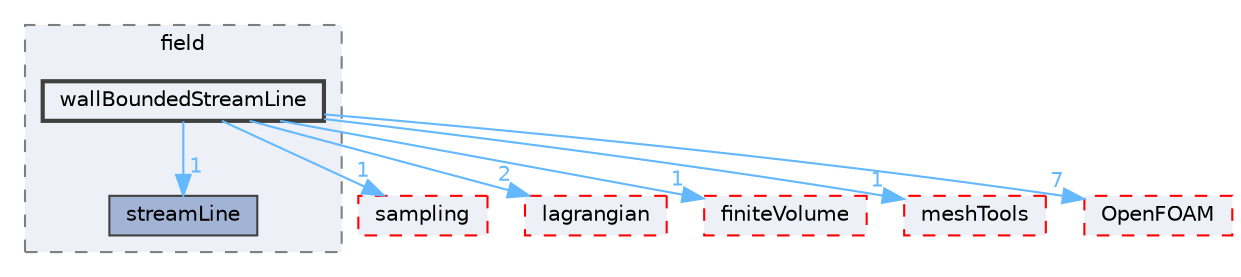digraph "src/functionObjects/field/wallBoundedStreamLine"
{
 // LATEX_PDF_SIZE
  bgcolor="transparent";
  edge [fontname=Helvetica,fontsize=10,labelfontname=Helvetica,labelfontsize=10];
  node [fontname=Helvetica,fontsize=10,shape=box,height=0.2,width=0.4];
  compound=true
  subgraph clusterdir_bae024cac12ddc6733a616261920a91f {
    graph [ bgcolor="#edf0f7", pencolor="grey50", label="field", fontname=Helvetica,fontsize=10 style="filled,dashed", URL="dir_bae024cac12ddc6733a616261920a91f.html",tooltip=""]
  dir_7a7427e94341fbb5dea10e0b42ad71e7 [label="streamLine", fillcolor="#a2b4d6", color="grey25", style="filled", URL="dir_7a7427e94341fbb5dea10e0b42ad71e7.html",tooltip=""];
  dir_fba51007e75dd0eadf40788315d736e6 [label="wallBoundedStreamLine", fillcolor="#edf0f7", color="grey25", style="filled,bold", URL="dir_fba51007e75dd0eadf40788315d736e6.html",tooltip=""];
  }
  dir_24a3817a3c61c11f04a0a72057522f4f [label="sampling", fillcolor="#edf0f7", color="red", style="filled,dashed", URL="dir_24a3817a3c61c11f04a0a72057522f4f.html",tooltip=""];
  dir_f8c25efc4b6f6a8502a42d5af7554d23 [label="lagrangian", fillcolor="#edf0f7", color="red", style="filled,dashed", URL="dir_f8c25efc4b6f6a8502a42d5af7554d23.html",tooltip=""];
  dir_9bd15774b555cf7259a6fa18f99fe99b [label="finiteVolume", fillcolor="#edf0f7", color="red", style="filled,dashed", URL="dir_9bd15774b555cf7259a6fa18f99fe99b.html",tooltip=""];
  dir_ae30ad0bef50cf391b24c614251bb9fd [label="meshTools", fillcolor="#edf0f7", color="red", style="filled,dashed", URL="dir_ae30ad0bef50cf391b24c614251bb9fd.html",tooltip=""];
  dir_c5473ff19b20e6ec4dfe5c310b3778a8 [label="OpenFOAM", fillcolor="#edf0f7", color="red", style="filled,dashed", URL="dir_c5473ff19b20e6ec4dfe5c310b3778a8.html",tooltip=""];
  dir_fba51007e75dd0eadf40788315d736e6->dir_24a3817a3c61c11f04a0a72057522f4f [headlabel="1", labeldistance=1.5 headhref="dir_004331_003409.html" href="dir_004331_003409.html" color="steelblue1" fontcolor="steelblue1"];
  dir_fba51007e75dd0eadf40788315d736e6->dir_7a7427e94341fbb5dea10e0b42ad71e7 [headlabel="1", labeldistance=1.5 headhref="dir_004331_003788.html" href="dir_004331_003788.html" color="steelblue1" fontcolor="steelblue1"];
  dir_fba51007e75dd0eadf40788315d736e6->dir_9bd15774b555cf7259a6fa18f99fe99b [headlabel="1", labeldistance=1.5 headhref="dir_004331_001387.html" href="dir_004331_001387.html" color="steelblue1" fontcolor="steelblue1"];
  dir_fba51007e75dd0eadf40788315d736e6->dir_ae30ad0bef50cf391b24c614251bb9fd [headlabel="1", labeldistance=1.5 headhref="dir_004331_002382.html" href="dir_004331_002382.html" color="steelblue1" fontcolor="steelblue1"];
  dir_fba51007e75dd0eadf40788315d736e6->dir_c5473ff19b20e6ec4dfe5c310b3778a8 [headlabel="7", labeldistance=1.5 headhref="dir_004331_002695.html" href="dir_004331_002695.html" color="steelblue1" fontcolor="steelblue1"];
  dir_fba51007e75dd0eadf40788315d736e6->dir_f8c25efc4b6f6a8502a42d5af7554d23 [headlabel="2", labeldistance=1.5 headhref="dir_004331_002071.html" href="dir_004331_002071.html" color="steelblue1" fontcolor="steelblue1"];
}
